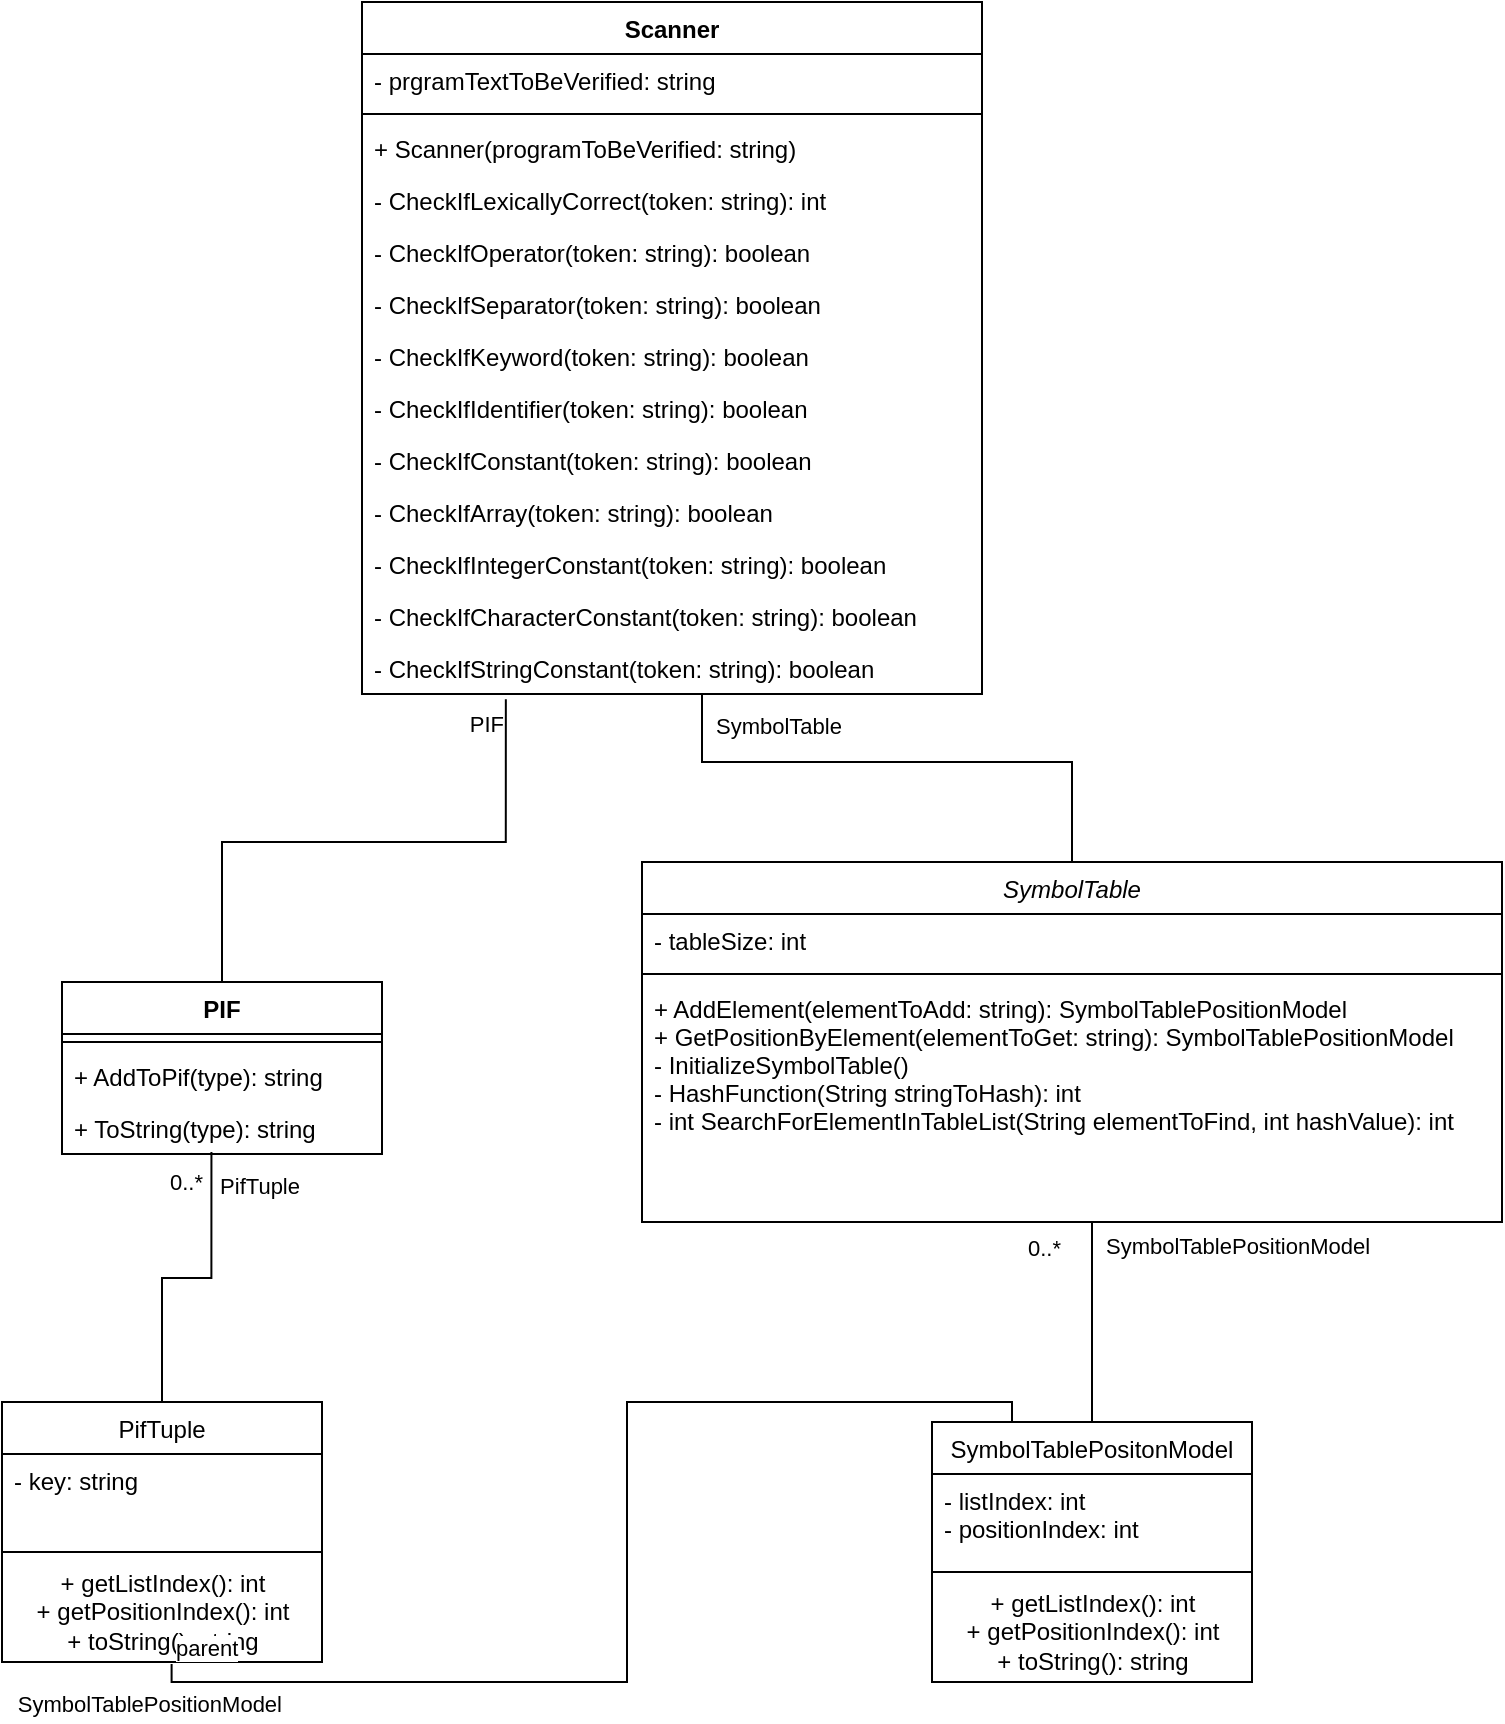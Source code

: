 <mxfile version="15.4.0" type="device"><diagram id="C5RBs43oDa-KdzZeNtuy" name="Page-1"><mxGraphModel dx="1024" dy="592" grid="1" gridSize="10" guides="1" tooltips="1" connect="1" arrows="1" fold="1" page="1" pageScale="1" pageWidth="827" pageHeight="1169" math="0" shadow="0"><root><mxCell id="WIyWlLk6GJQsqaUBKTNV-0"/><mxCell id="WIyWlLk6GJQsqaUBKTNV-1" parent="WIyWlLk6GJQsqaUBKTNV-0"/><mxCell id="zkfFHV4jXpPFQw0GAbJ--0" value="SymbolTable" style="swimlane;fontStyle=2;align=center;verticalAlign=top;childLayout=stackLayout;horizontal=1;startSize=26;horizontalStack=0;resizeParent=1;resizeLast=0;collapsible=1;marginBottom=0;rounded=0;shadow=0;strokeWidth=1;" parent="WIyWlLk6GJQsqaUBKTNV-1" vertex="1"><mxGeometry x="360" y="980" width="430" height="180" as="geometry"><mxRectangle x="230" y="140" width="160" height="26" as="alternateBounds"/></mxGeometry></mxCell><mxCell id="zkfFHV4jXpPFQw0GAbJ--2" value="- tableSize: int" style="text;align=left;verticalAlign=top;spacingLeft=4;spacingRight=4;overflow=hidden;rotatable=0;points=[[0,0.5],[1,0.5]];portConstraint=eastwest;rounded=0;shadow=0;html=0;" parent="zkfFHV4jXpPFQw0GAbJ--0" vertex="1"><mxGeometry y="26" width="430" height="26" as="geometry"/></mxCell><mxCell id="zkfFHV4jXpPFQw0GAbJ--4" value="" style="line;html=1;strokeWidth=1;align=left;verticalAlign=middle;spacingTop=-1;spacingLeft=3;spacingRight=3;rotatable=0;labelPosition=right;points=[];portConstraint=eastwest;" parent="zkfFHV4jXpPFQw0GAbJ--0" vertex="1"><mxGeometry y="52" width="430" height="8" as="geometry"/></mxCell><mxCell id="zkfFHV4jXpPFQw0GAbJ--5" value="+ AddElement(elementToAdd: string): SymbolTablePositionModel&#10;+ GetPositionByElement(elementToGet: string): SymbolTablePositionModel&#10;- InitializeSymbolTable()&#10;- HashFunction(String stringToHash): int&#10;- int SearchForElementInTableList(String elementToFind, int hashValue): int " style="text;align=left;verticalAlign=top;spacingLeft=4;spacingRight=4;overflow=hidden;rotatable=0;points=[[0,0.5],[1,0.5]];portConstraint=eastwest;labelBackgroundColor=default;" parent="zkfFHV4jXpPFQw0GAbJ--0" vertex="1"><mxGeometry y="60" width="430" height="84" as="geometry"/></mxCell><mxCell id="zkfFHV4jXpPFQw0GAbJ--13" value="SymbolTablePositonModel" style="swimlane;fontStyle=0;align=center;verticalAlign=top;childLayout=stackLayout;horizontal=1;startSize=26;horizontalStack=0;resizeParent=1;resizeLast=0;collapsible=1;marginBottom=0;rounded=0;shadow=0;strokeWidth=1;" parent="WIyWlLk6GJQsqaUBKTNV-1" vertex="1"><mxGeometry x="505" y="1260" width="160" height="130" as="geometry"><mxRectangle x="340" y="380" width="170" height="26" as="alternateBounds"/></mxGeometry></mxCell><mxCell id="zkfFHV4jXpPFQw0GAbJ--14" value="- listIndex: int&#10;- positionIndex: int" style="text;align=left;verticalAlign=top;spacingLeft=4;spacingRight=4;overflow=hidden;rotatable=0;points=[[0,0.5],[1,0.5]];portConstraint=eastwest;" parent="zkfFHV4jXpPFQw0GAbJ--13" vertex="1"><mxGeometry y="26" width="160" height="44" as="geometry"/></mxCell><mxCell id="zkfFHV4jXpPFQw0GAbJ--15" value="" style="line;html=1;strokeWidth=1;align=left;verticalAlign=middle;spacingTop=-1;spacingLeft=3;spacingRight=3;rotatable=0;labelPosition=right;points=[];portConstraint=eastwest;" parent="zkfFHV4jXpPFQw0GAbJ--13" vertex="1"><mxGeometry y="70" width="160" height="10" as="geometry"/></mxCell><mxCell id="73uMy0ftTJ4x6Q7Thoul-0" value="+ getListIndex(): int&lt;br&gt;+ getPositionIndex(): int&lt;br&gt;+ toString(): string" style="text;html=1;align=center;verticalAlign=middle;resizable=0;points=[];autosize=1;strokeColor=none;fillColor=none;" parent="zkfFHV4jXpPFQw0GAbJ--13" vertex="1"><mxGeometry y="80" width="160" height="50" as="geometry"/></mxCell><mxCell id="ze6x-kzvLuAOTEvd9npI-0" value="Scanner" style="swimlane;fontStyle=1;align=center;verticalAlign=top;childLayout=stackLayout;horizontal=1;startSize=26;horizontalStack=0;resizeParent=1;resizeParentMax=0;resizeLast=0;collapsible=1;marginBottom=0;" parent="WIyWlLk6GJQsqaUBKTNV-1" vertex="1"><mxGeometry x="220" y="550" width="310" height="346" as="geometry"/></mxCell><mxCell id="ze6x-kzvLuAOTEvd9npI-1" value="- prgramTextToBeVerified: string" style="text;strokeColor=none;fillColor=none;align=left;verticalAlign=top;spacingLeft=4;spacingRight=4;overflow=hidden;rotatable=0;points=[[0,0.5],[1,0.5]];portConstraint=eastwest;" parent="ze6x-kzvLuAOTEvd9npI-0" vertex="1"><mxGeometry y="26" width="310" height="26" as="geometry"/></mxCell><mxCell id="ze6x-kzvLuAOTEvd9npI-2" value="" style="line;strokeWidth=1;fillColor=none;align=left;verticalAlign=middle;spacingTop=-1;spacingLeft=3;spacingRight=3;rotatable=0;labelPosition=right;points=[];portConstraint=eastwest;" parent="ze6x-kzvLuAOTEvd9npI-0" vertex="1"><mxGeometry y="52" width="310" height="8" as="geometry"/></mxCell><mxCell id="ze6x-kzvLuAOTEvd9npI-3" value="+ Scanner(programToBeVerified: string)" style="text;strokeColor=none;fillColor=none;align=left;verticalAlign=top;spacingLeft=4;spacingRight=4;overflow=hidden;rotatable=0;points=[[0,0.5],[1,0.5]];portConstraint=eastwest;" parent="ze6x-kzvLuAOTEvd9npI-0" vertex="1"><mxGeometry y="60" width="310" height="26" as="geometry"/></mxCell><mxCell id="ze6x-kzvLuAOTEvd9npI-6" value="- CheckIfLexicallyCorrect(token: string): int" style="text;strokeColor=none;fillColor=none;align=left;verticalAlign=top;spacingLeft=4;spacingRight=4;overflow=hidden;rotatable=0;points=[[0,0.5],[1,0.5]];portConstraint=eastwest;" parent="ze6x-kzvLuAOTEvd9npI-0" vertex="1"><mxGeometry y="86" width="310" height="26" as="geometry"/></mxCell><mxCell id="ze6x-kzvLuAOTEvd9npI-9" value="- CheckIfOperator(token: string): boolean" style="text;strokeColor=none;fillColor=none;align=left;verticalAlign=top;spacingLeft=4;spacingRight=4;overflow=hidden;rotatable=0;points=[[0,0.5],[1,0.5]];portConstraint=eastwest;" parent="ze6x-kzvLuAOTEvd9npI-0" vertex="1"><mxGeometry y="112" width="310" height="26" as="geometry"/></mxCell><mxCell id="ze6x-kzvLuAOTEvd9npI-4" value="- CheckIfSeparator(token: string): boolean" style="text;strokeColor=none;fillColor=none;align=left;verticalAlign=top;spacingLeft=4;spacingRight=4;overflow=hidden;rotatable=0;points=[[0,0.5],[1,0.5]];portConstraint=eastwest;" parent="ze6x-kzvLuAOTEvd9npI-0" vertex="1"><mxGeometry y="138" width="310" height="26" as="geometry"/></mxCell><mxCell id="ze6x-kzvLuAOTEvd9npI-11" value="- CheckIfKeyword(token: string): boolean" style="text;strokeColor=none;fillColor=none;align=left;verticalAlign=top;spacingLeft=4;spacingRight=4;overflow=hidden;rotatable=0;points=[[0,0.5],[1,0.5]];portConstraint=eastwest;" parent="ze6x-kzvLuAOTEvd9npI-0" vertex="1"><mxGeometry y="164" width="310" height="26" as="geometry"/></mxCell><mxCell id="ze6x-kzvLuAOTEvd9npI-12" value="- CheckIfIdentifier(token: string): boolean" style="text;strokeColor=none;fillColor=none;align=left;verticalAlign=top;spacingLeft=4;spacingRight=4;overflow=hidden;rotatable=0;points=[[0,0.5],[1,0.5]];portConstraint=eastwest;" parent="ze6x-kzvLuAOTEvd9npI-0" vertex="1"><mxGeometry y="190" width="310" height="26" as="geometry"/></mxCell><mxCell id="ze6x-kzvLuAOTEvd9npI-5" value="- CheckIfConstant(token: string): boolean" style="text;strokeColor=none;fillColor=none;align=left;verticalAlign=top;spacingLeft=4;spacingRight=4;overflow=hidden;rotatable=0;points=[[0,0.5],[1,0.5]];portConstraint=eastwest;" parent="ze6x-kzvLuAOTEvd9npI-0" vertex="1"><mxGeometry y="216" width="310" height="26" as="geometry"/></mxCell><mxCell id="ze6x-kzvLuAOTEvd9npI-10" value="- CheckIfArray(token: string): boolean" style="text;strokeColor=none;fillColor=none;align=left;verticalAlign=top;spacingLeft=4;spacingRight=4;overflow=hidden;rotatable=0;points=[[0,0.5],[1,0.5]];portConstraint=eastwest;" parent="ze6x-kzvLuAOTEvd9npI-0" vertex="1"><mxGeometry y="242" width="310" height="26" as="geometry"/></mxCell><mxCell id="ze6x-kzvLuAOTEvd9npI-8" value="- CheckIfIntegerConstant(token: string): boolean" style="text;strokeColor=none;fillColor=none;align=left;verticalAlign=top;spacingLeft=4;spacingRight=4;overflow=hidden;rotatable=0;points=[[0,0.5],[1,0.5]];portConstraint=eastwest;" parent="ze6x-kzvLuAOTEvd9npI-0" vertex="1"><mxGeometry y="268" width="310" height="26" as="geometry"/></mxCell><mxCell id="ze6x-kzvLuAOTEvd9npI-14" value="- CheckIfCharacterConstant(token: string): boolean" style="text;strokeColor=none;fillColor=none;align=left;verticalAlign=top;spacingLeft=4;spacingRight=4;overflow=hidden;rotatable=0;points=[[0,0.5],[1,0.5]];portConstraint=eastwest;" parent="ze6x-kzvLuAOTEvd9npI-0" vertex="1"><mxGeometry y="294" width="310" height="26" as="geometry"/></mxCell><mxCell id="ze6x-kzvLuAOTEvd9npI-13" value="- CheckIfStringConstant(token: string): boolean" style="text;strokeColor=none;fillColor=none;align=left;verticalAlign=top;spacingLeft=4;spacingRight=4;overflow=hidden;rotatable=0;points=[[0,0.5],[1,0.5]];portConstraint=eastwest;" parent="ze6x-kzvLuAOTEvd9npI-0" vertex="1"><mxGeometry y="320" width="310" height="26" as="geometry"/></mxCell><mxCell id="ze6x-kzvLuAOTEvd9npI-15" value="PIF" style="swimlane;fontStyle=1;align=center;verticalAlign=top;childLayout=stackLayout;horizontal=1;startSize=26;horizontalStack=0;resizeParent=1;resizeParentMax=0;resizeLast=0;collapsible=1;marginBottom=0;" parent="WIyWlLk6GJQsqaUBKTNV-1" vertex="1"><mxGeometry x="70" y="1040" width="160" height="86" as="geometry"/></mxCell><mxCell id="ze6x-kzvLuAOTEvd9npI-17" value="" style="line;strokeWidth=1;fillColor=none;align=left;verticalAlign=middle;spacingTop=-1;spacingLeft=3;spacingRight=3;rotatable=0;labelPosition=right;points=[];portConstraint=eastwest;" parent="ze6x-kzvLuAOTEvd9npI-15" vertex="1"><mxGeometry y="26" width="160" height="8" as="geometry"/></mxCell><mxCell id="ze6x-kzvLuAOTEvd9npI-18" value="+ AddToPif(type): string" style="text;strokeColor=none;fillColor=none;align=left;verticalAlign=top;spacingLeft=4;spacingRight=4;overflow=hidden;rotatable=0;points=[[0,0.5],[1,0.5]];portConstraint=eastwest;" parent="ze6x-kzvLuAOTEvd9npI-15" vertex="1"><mxGeometry y="34" width="160" height="26" as="geometry"/></mxCell><mxCell id="ze6x-kzvLuAOTEvd9npI-32" value="+ ToString(type): string" style="text;strokeColor=none;fillColor=none;align=left;verticalAlign=top;spacingLeft=4;spacingRight=4;overflow=hidden;rotatable=0;points=[[0,0.5],[1,0.5]];portConstraint=eastwest;" parent="ze6x-kzvLuAOTEvd9npI-15" vertex="1"><mxGeometry y="60" width="160" height="26" as="geometry"/></mxCell><mxCell id="ze6x-kzvLuAOTEvd9npI-19" value="" style="endArrow=none;html=1;edgeStyle=orthogonalEdgeStyle;rounded=0;" parent="WIyWlLk6GJQsqaUBKTNV-1" target="zkfFHV4jXpPFQw0GAbJ--13" edge="1"><mxGeometry relative="1" as="geometry"><mxPoint x="570" y="1160" as="sourcePoint"/><mxPoint x="430" y="1230" as="targetPoint"/><Array as="points"><mxPoint x="585" y="1190"/><mxPoint x="585" y="1190"/></Array></mxGeometry></mxCell><mxCell id="ze6x-kzvLuAOTEvd9npI-20" value="SymbolTablePositionModel" style="edgeLabel;resizable=0;html=1;align=left;verticalAlign=bottom;" parent="ze6x-kzvLuAOTEvd9npI-19" connectable="0" vertex="1"><mxGeometry x="-1" relative="1" as="geometry"><mxPoint x="20" y="20" as="offset"/></mxGeometry></mxCell><mxCell id="ze6x-kzvLuAOTEvd9npI-25" value="0..*" style="edgeLabel;resizable=0;html=1;align=left;verticalAlign=bottom;" parent="WIyWlLk6GJQsqaUBKTNV-1" connectable="0" vertex="1"><mxGeometry x="540" y="1180" as="geometry"><mxPoint x="11" y="1" as="offset"/></mxGeometry></mxCell><mxCell id="ze6x-kzvLuAOTEvd9npI-26" value="" style="endArrow=none;html=1;edgeStyle=orthogonalEdgeStyle;rounded=0;" parent="WIyWlLk6GJQsqaUBKTNV-1" source="ze6x-kzvLuAOTEvd9npI-13" target="zkfFHV4jXpPFQw0GAbJ--0" edge="1"><mxGeometry relative="1" as="geometry"><mxPoint x="480" y="930" as="sourcePoint"/><mxPoint x="640" y="930" as="targetPoint"/><Array as="points"><mxPoint x="390" y="930"/><mxPoint x="575" y="930"/></Array></mxGeometry></mxCell><mxCell id="ze6x-kzvLuAOTEvd9npI-27" value="SymbolTable" style="edgeLabel;resizable=0;html=1;align=left;verticalAlign=bottom;" parent="ze6x-kzvLuAOTEvd9npI-26" connectable="0" vertex="1"><mxGeometry x="-1" relative="1" as="geometry"><mxPoint x="5" y="24" as="offset"/></mxGeometry></mxCell><mxCell id="ze6x-kzvLuAOTEvd9npI-29" value="" style="endArrow=none;html=1;edgeStyle=orthogonalEdgeStyle;rounded=0;exitX=0.5;exitY=0;exitDx=0;exitDy=0;entryX=0.232;entryY=1.1;entryDx=0;entryDy=0;entryPerimeter=0;" parent="WIyWlLk6GJQsqaUBKTNV-1" source="ze6x-kzvLuAOTEvd9npI-15" target="ze6x-kzvLuAOTEvd9npI-13" edge="1"><mxGeometry relative="1" as="geometry"><mxPoint x="120" y="990" as="sourcePoint"/><mxPoint x="280" y="990" as="targetPoint"/><Array as="points"><mxPoint x="150" y="970"/><mxPoint x="292" y="970"/></Array></mxGeometry></mxCell><mxCell id="ze6x-kzvLuAOTEvd9npI-31" value="PIF" style="edgeLabel;resizable=0;html=1;align=right;verticalAlign=bottom;" parent="ze6x-kzvLuAOTEvd9npI-29" connectable="0" vertex="1"><mxGeometry x="1" relative="1" as="geometry"><mxPoint y="21" as="offset"/></mxGeometry></mxCell><mxCell id="ze6x-kzvLuAOTEvd9npI-37" value="PifTuple" style="swimlane;fontStyle=0;align=center;verticalAlign=top;childLayout=stackLayout;horizontal=1;startSize=26;horizontalStack=0;resizeParent=1;resizeLast=0;collapsible=1;marginBottom=0;rounded=0;shadow=0;strokeWidth=1;" parent="WIyWlLk6GJQsqaUBKTNV-1" vertex="1"><mxGeometry x="40" y="1250" width="160" height="130" as="geometry"><mxRectangle x="340" y="380" width="170" height="26" as="alternateBounds"/></mxGeometry></mxCell><mxCell id="ze6x-kzvLuAOTEvd9npI-38" value="- key: string" style="text;align=left;verticalAlign=top;spacingLeft=4;spacingRight=4;overflow=hidden;rotatable=0;points=[[0,0.5],[1,0.5]];portConstraint=eastwest;" parent="ze6x-kzvLuAOTEvd9npI-37" vertex="1"><mxGeometry y="26" width="160" height="44" as="geometry"/></mxCell><mxCell id="ze6x-kzvLuAOTEvd9npI-39" value="" style="line;html=1;strokeWidth=1;align=left;verticalAlign=middle;spacingTop=-1;spacingLeft=3;spacingRight=3;rotatable=0;labelPosition=right;points=[];portConstraint=eastwest;" parent="ze6x-kzvLuAOTEvd9npI-37" vertex="1"><mxGeometry y="70" width="160" height="10" as="geometry"/></mxCell><mxCell id="ze6x-kzvLuAOTEvd9npI-40" value="+ getListIndex(): int&lt;br&gt;+ getPositionIndex(): int&lt;br&gt;+ toString(): string" style="text;html=1;align=center;verticalAlign=middle;resizable=0;points=[];autosize=1;strokeColor=none;fillColor=none;" parent="ze6x-kzvLuAOTEvd9npI-37" vertex="1"><mxGeometry y="80" width="160" height="50" as="geometry"/></mxCell><mxCell id="ze6x-kzvLuAOTEvd9npI-41" value="" style="endArrow=none;html=1;edgeStyle=orthogonalEdgeStyle;rounded=0;entryX=0.25;entryY=0;entryDx=0;entryDy=0;exitX=0.53;exitY=1.02;exitDx=0;exitDy=0;exitPerimeter=0;" parent="WIyWlLk6GJQsqaUBKTNV-1" source="ze6x-kzvLuAOTEvd9npI-40" target="zkfFHV4jXpPFQw0GAbJ--13" edge="1"><mxGeometry relative="1" as="geometry"><mxPoint x="280" y="1340" as="sourcePoint"/><mxPoint x="440" y="1340" as="targetPoint"/></mxGeometry></mxCell><mxCell id="ze6x-kzvLuAOTEvd9npI-42" value="parent" style="edgeLabel;resizable=0;html=1;align=left;verticalAlign=bottom;" parent="ze6x-kzvLuAOTEvd9npI-41" connectable="0" vertex="1"><mxGeometry x="-1" relative="1" as="geometry"/></mxCell><mxCell id="ze6x-kzvLuAOTEvd9npI-43" value="SymbolTablePositionModel" style="edgeLabel;resizable=0;html=1;align=right;verticalAlign=bottom;" parent="ze6x-kzvLuAOTEvd9npI-41" connectable="0" vertex="1"><mxGeometry x="1" relative="1" as="geometry"><mxPoint x="-365" y="150" as="offset"/></mxGeometry></mxCell><mxCell id="T1Hr_aAXfhIMH2y1nktN-0" value="" style="endArrow=none;html=1;edgeStyle=orthogonalEdgeStyle;rounded=0;exitX=0.5;exitY=0;exitDx=0;exitDy=0;entryX=0.467;entryY=0.962;entryDx=0;entryDy=0;entryPerimeter=0;" edge="1" parent="WIyWlLk6GJQsqaUBKTNV-1" source="ze6x-kzvLuAOTEvd9npI-37" target="ze6x-kzvLuAOTEvd9npI-32"><mxGeometry relative="1" as="geometry"><mxPoint x="330" y="1210" as="sourcePoint"/><mxPoint x="490" y="1210" as="targetPoint"/></mxGeometry></mxCell><mxCell id="T1Hr_aAXfhIMH2y1nktN-2" value="PifTuple" style="edgeLabel;resizable=0;html=1;align=right;verticalAlign=bottom;" connectable="0" vertex="1" parent="T1Hr_aAXfhIMH2y1nktN-0"><mxGeometry x="1" relative="1" as="geometry"><mxPoint x="45" y="25" as="offset"/></mxGeometry></mxCell><mxCell id="T1Hr_aAXfhIMH2y1nktN-3" value="0..*" style="edgeLabel;resizable=0;html=1;align=left;verticalAlign=bottom;" connectable="0" vertex="1" parent="WIyWlLk6GJQsqaUBKTNV-1"><mxGeometry x="570" y="1169" as="geometry"><mxPoint x="-448" y="-21" as="offset"/></mxGeometry></mxCell></root></mxGraphModel></diagram></mxfile>